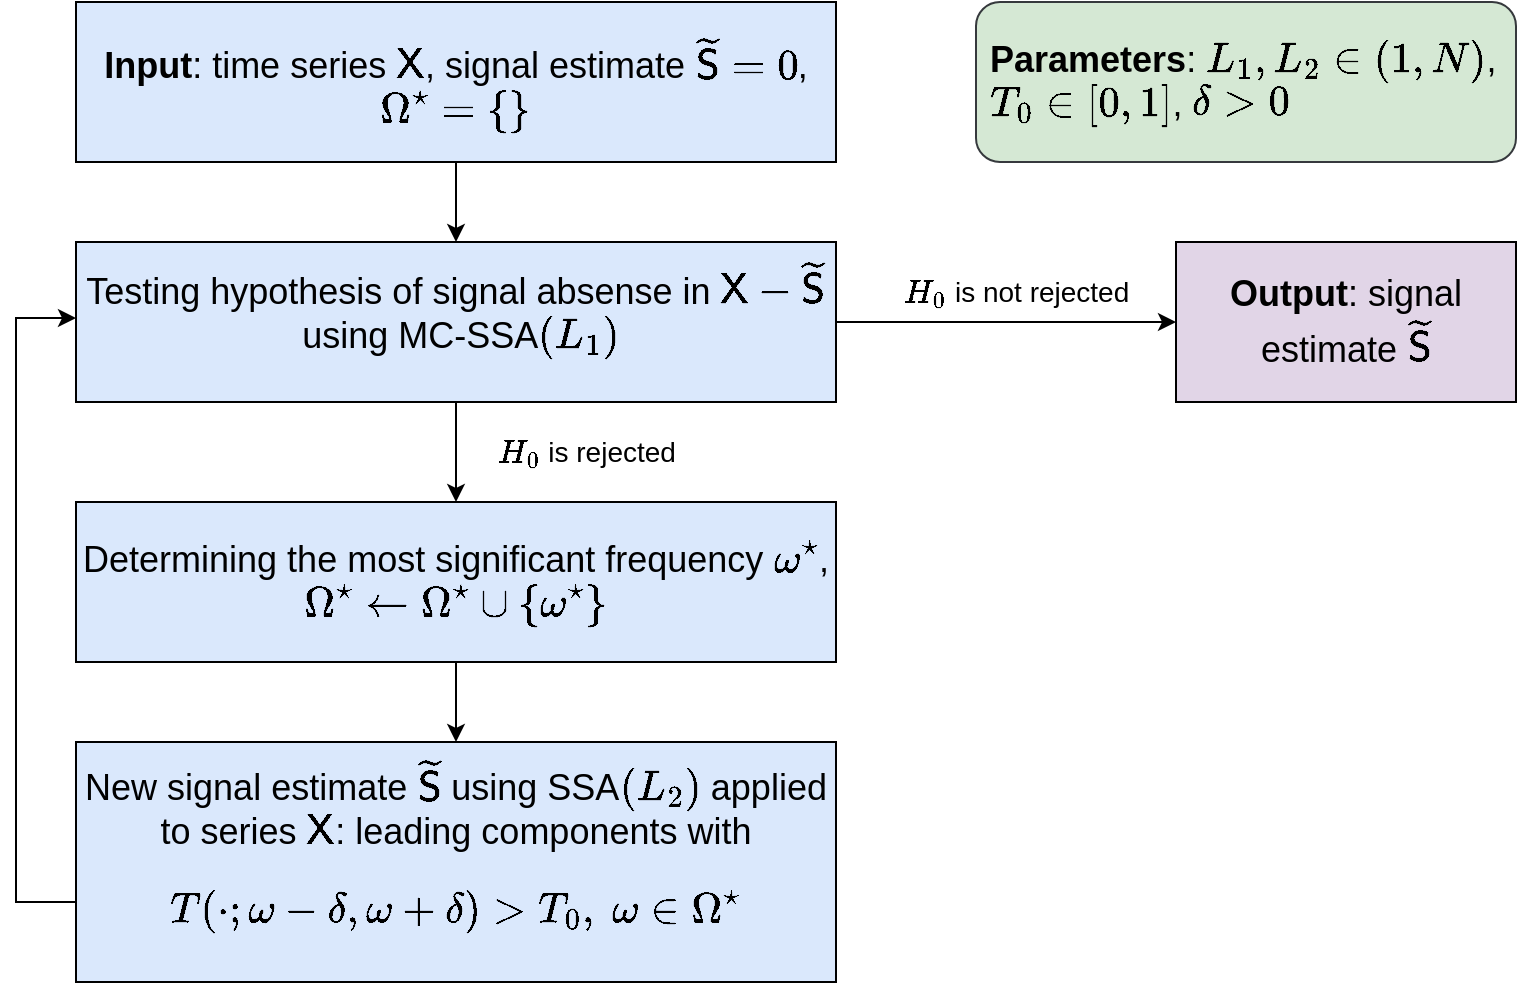 <mxfile version="26.2.2">
  <diagram name="Page-1" id="2YBvvXClWsGukQMizWep">
    <mxGraphModel dx="1215" dy="828" grid="1" gridSize="10" guides="1" tooltips="1" connect="1" arrows="1" fold="1" page="1" pageScale="1" pageWidth="850" pageHeight="1100" math="1" shadow="0">
      <root>
        <mxCell id="0" />
        <mxCell id="1" parent="0" />
        <mxCell id="5HMmkszmsvIhnjPhtP4D-12" value="" style="edgeStyle=orthogonalEdgeStyle;rounded=0;orthogonalLoop=1;jettySize=auto;html=1;" parent="1" source="_jZCNcSZv8bQu8wCcKrz-1" target="_jZCNcSZv8bQu8wCcKrz-7" edge="1">
          <mxGeometry relative="1" as="geometry" />
        </mxCell>
        <mxCell id="_jZCNcSZv8bQu8wCcKrz-1" value="&lt;font style=&quot;font-size: 18px;&quot;&gt;&lt;b&gt;Input&lt;/b&gt;: time series `\mathsf{X}`, signal estimate `\tilde{\mathsf{S}}=0`, `\Omega^\star=\{\}`&lt;/font&gt;" style="rounded=0;whiteSpace=wrap;html=1;fillColor=#DAE8FC;" parent="1" vertex="1">
          <mxGeometry x="170" y="30" width="380" height="80" as="geometry" />
        </mxCell>
        <mxCell id="5HMmkszmsvIhnjPhtP4D-3" value="" style="edgeStyle=orthogonalEdgeStyle;rounded=0;orthogonalLoop=1;jettySize=auto;html=1;" parent="1" source="_jZCNcSZv8bQu8wCcKrz-7" target="5HMmkszmsvIhnjPhtP4D-2" edge="1">
          <mxGeometry relative="1" as="geometry" />
        </mxCell>
        <mxCell id="5HMmkszmsvIhnjPhtP4D-8" value="" style="edgeStyle=orthogonalEdgeStyle;rounded=0;orthogonalLoop=1;jettySize=auto;html=1;" parent="1" source="_jZCNcSZv8bQu8wCcKrz-7" target="5HMmkszmsvIhnjPhtP4D-7" edge="1">
          <mxGeometry relative="1" as="geometry" />
        </mxCell>
        <mxCell id="_jZCNcSZv8bQu8wCcKrz-7" value="&lt;font style=&quot;font-size: 18px;&quot;&gt;Testing hypothesis of signal absense in `\mathsf{X}-\tilde{\mathsf{S}}`&amp;nbsp;using MC-SSA`(L_1)`&lt;br&gt;&lt;/font&gt;&lt;div&gt;&lt;br&gt;&lt;/div&gt;" style="rounded=0;whiteSpace=wrap;html=1;fillColor=#DAE8FC;" parent="1" vertex="1">
          <mxGeometry x="170" y="150" width="380" height="80" as="geometry" />
        </mxCell>
        <mxCell id="5HMmkszmsvIhnjPhtP4D-10" style="edgeStyle=orthogonalEdgeStyle;rounded=0;orthogonalLoop=1;jettySize=auto;html=1;exitX=0.008;exitY=0.43;exitDx=0;exitDy=0;exitPerimeter=0;" parent="1" source="_jZCNcSZv8bQu8wCcKrz-11" target="_jZCNcSZv8bQu8wCcKrz-7" edge="1">
          <mxGeometry relative="1" as="geometry">
            <mxPoint x="120" y="210" as="targetPoint" />
            <mxPoint x="200" y="580" as="sourcePoint" />
            <Array as="points">
              <mxPoint x="179" y="472" />
              <mxPoint x="179" y="480" />
              <mxPoint x="140" y="480" />
              <mxPoint x="140" y="188" />
            </Array>
          </mxGeometry>
        </mxCell>
        <mxCell id="_jZCNcSZv8bQu8wCcKrz-11" value="&lt;font style=&quot;font-size: 18px;&quot;&gt;New signal estimate `\tilde{\mathsf{S}}` using SSA`(L_2)` applied to series `\mathsf{X}`: leading components with $$T(\cdot; \omega - \delta, \omega + \delta)&amp;gt;T_0, \ \omega\in\Omega^\star$$&lt;/font&gt;" style="rounded=0;whiteSpace=wrap;html=1;fillColor=#DAE8FC;" parent="1" vertex="1">
          <mxGeometry x="170" y="400" width="380" height="120" as="geometry" />
        </mxCell>
        <mxCell id="5HMmkszmsvIhnjPhtP4D-2" value="&lt;font style=&quot;font-size: 18px;&quot;&gt;&lt;b&gt;Output&lt;/b&gt;: signal estimate `\tilde{\mathsf{S}}`&lt;/font&gt;" style="whiteSpace=wrap;html=1;rounded=0;fillColor=#E1D5E7;" parent="1" vertex="1">
          <mxGeometry x="720" y="150" width="170" height="80" as="geometry" />
        </mxCell>
        <mxCell id="5HMmkszmsvIhnjPhtP4D-4" value="&lt;font style=&quot;font-size: 14px;&quot;&gt;`H_0` is not rejected&lt;/font&gt;" style="text;html=1;align=center;verticalAlign=middle;resizable=0;points=[];autosize=1;strokeColor=none;fillColor=none;" parent="1" vertex="1">
          <mxGeometry x="565" y="160" width="150" height="30" as="geometry" />
        </mxCell>
        <mxCell id="5HMmkszmsvIhnjPhtP4D-5" value="&lt;font style=&quot;font-size: 14px;&quot;&gt;`H_0` is rejected&lt;/font&gt;" style="text;html=1;align=center;verticalAlign=middle;resizable=0;points=[];autosize=1;strokeColor=none;fillColor=none;" parent="1" vertex="1">
          <mxGeometry x="360" y="240" width="130" height="30" as="geometry" />
        </mxCell>
        <mxCell id="5HMmkszmsvIhnjPhtP4D-9" value="" style="edgeStyle=orthogonalEdgeStyle;rounded=0;orthogonalLoop=1;jettySize=auto;html=1;" parent="1" source="5HMmkszmsvIhnjPhtP4D-7" target="_jZCNcSZv8bQu8wCcKrz-11" edge="1">
          <mxGeometry relative="1" as="geometry" />
        </mxCell>
        <mxCell id="5HMmkszmsvIhnjPhtP4D-7" value="&lt;font style=&quot;font-size: 18px;&quot;&gt;Determining the most significant frequency `\omega^\star`, `Omega^\star\leftarrow\Omega^\star\cup\{\omega^\star\}`&lt;/font&gt;" style="whiteSpace=wrap;html=1;rounded=0;fillColor=#DAE8FC;" parent="1" vertex="1">
          <mxGeometry x="170" y="280" width="380" height="80" as="geometry" />
        </mxCell>
        <mxCell id="5HMmkszmsvIhnjPhtP4D-13" value="&lt;div style=&quot;&quot;&gt;&lt;span style=&quot;font-size: 18px; background-color: transparent; color: light-dark(rgb(0, 0, 0), rgb(255, 255, 255));&quot;&gt;&lt;b&gt;Parameters&lt;/b&gt;:&amp;nbsp;&lt;/span&gt;&lt;span style=&quot;background-color: transparent; color: light-dark(rgb(0, 0, 0), rgb(255, 255, 255)); font-size: 18px;&quot;&gt;`L_1,L_2\in(1, N)`,&amp;nbsp;&lt;/span&gt;&lt;span style=&quot;background-color: transparent; color: light-dark(rgb(0, 0, 0), rgb(255, 255, 255)); font-size: 18px;&quot;&gt;`T_0\in[0, 1]`,&amp;nbsp;&lt;/span&gt;&lt;span style=&quot;background-color: transparent; color: light-dark(rgb(0, 0, 0), rgb(255, 255, 255)); font-size: 18px;&quot;&gt;`\delta&amp;gt;0`&lt;/span&gt;&lt;/div&gt;" style="rounded=1;whiteSpace=wrap;html=1;align=left;fillColor=#D5E8D4;strokeColor=#36393d;fillStyle=auto;gradientColor=none;spacingLeft=5;" parent="1" vertex="1">
          <mxGeometry x="620" y="30" width="270" height="80" as="geometry" />
        </mxCell>
      </root>
    </mxGraphModel>
  </diagram>
</mxfile>
